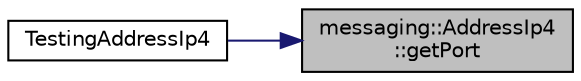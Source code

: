 digraph "messaging::AddressIp4::getPort"
{
 // LATEX_PDF_SIZE
  edge [fontname="Helvetica",fontsize="10",labelfontname="Helvetica",labelfontsize="10"];
  node [fontname="Helvetica",fontsize="10",shape=record];
  rankdir="RL";
  Node1 [label="messaging::AddressIp4\l::getPort",height=0.2,width=0.4,color="black", fillcolor="grey75", style="filled", fontcolor="black",tooltip="This method will return just the port number."];
  Node1 -> Node2 [dir="back",color="midnightblue",fontsize="10",style="solid",fontname="Helvetica"];
  Node2 [label="TestingAddressIp4",height=0.2,width=0.4,color="black", fillcolor="white", style="filled",URL="$_c_s_e687___test_harness___o_r_i_g___b_a_c_k_u_p_8cpp.html#ab28705051562a646b3a1820955cc1349",tooltip=" "];
}
